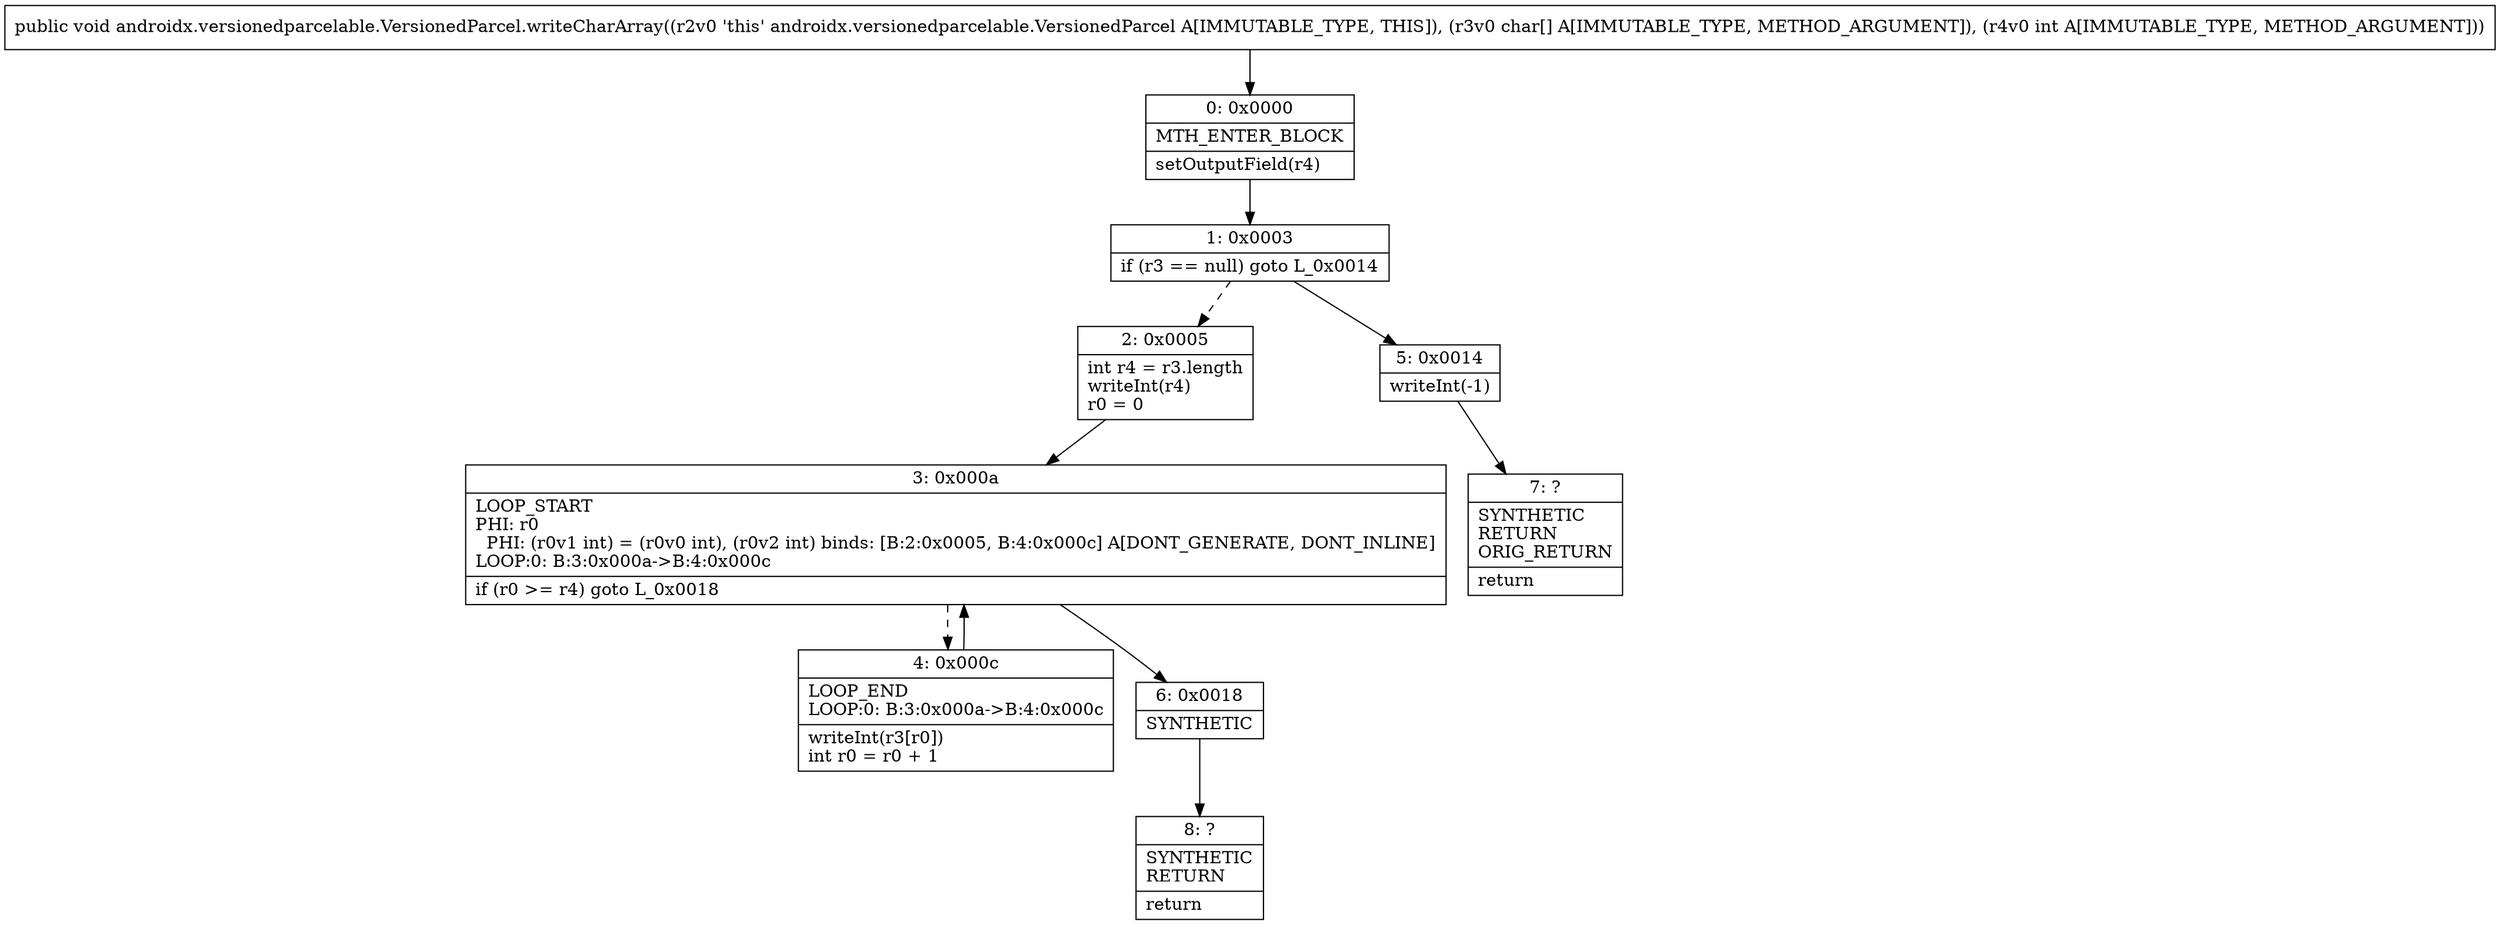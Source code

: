 digraph "CFG forandroidx.versionedparcelable.VersionedParcel.writeCharArray([CI)V" {
Node_0 [shape=record,label="{0\:\ 0x0000|MTH_ENTER_BLOCK\l|setOutputField(r4)\l}"];
Node_1 [shape=record,label="{1\:\ 0x0003|if (r3 == null) goto L_0x0014\l}"];
Node_2 [shape=record,label="{2\:\ 0x0005|int r4 = r3.length\lwriteInt(r4)\lr0 = 0\l}"];
Node_3 [shape=record,label="{3\:\ 0x000a|LOOP_START\lPHI: r0 \l  PHI: (r0v1 int) = (r0v0 int), (r0v2 int) binds: [B:2:0x0005, B:4:0x000c] A[DONT_GENERATE, DONT_INLINE]\lLOOP:0: B:3:0x000a\-\>B:4:0x000c\l|if (r0 \>= r4) goto L_0x0018\l}"];
Node_4 [shape=record,label="{4\:\ 0x000c|LOOP_END\lLOOP:0: B:3:0x000a\-\>B:4:0x000c\l|writeInt(r3[r0])\lint r0 = r0 + 1\l}"];
Node_5 [shape=record,label="{5\:\ 0x0014|writeInt(\-1)\l}"];
Node_6 [shape=record,label="{6\:\ 0x0018|SYNTHETIC\l}"];
Node_7 [shape=record,label="{7\:\ ?|SYNTHETIC\lRETURN\lORIG_RETURN\l|return\l}"];
Node_8 [shape=record,label="{8\:\ ?|SYNTHETIC\lRETURN\l|return\l}"];
MethodNode[shape=record,label="{public void androidx.versionedparcelable.VersionedParcel.writeCharArray((r2v0 'this' androidx.versionedparcelable.VersionedParcel A[IMMUTABLE_TYPE, THIS]), (r3v0 char[] A[IMMUTABLE_TYPE, METHOD_ARGUMENT]), (r4v0 int A[IMMUTABLE_TYPE, METHOD_ARGUMENT])) }"];
MethodNode -> Node_0;
Node_0 -> Node_1;
Node_1 -> Node_2[style=dashed];
Node_1 -> Node_5;
Node_2 -> Node_3;
Node_3 -> Node_4[style=dashed];
Node_3 -> Node_6;
Node_4 -> Node_3;
Node_5 -> Node_7;
Node_6 -> Node_8;
}

